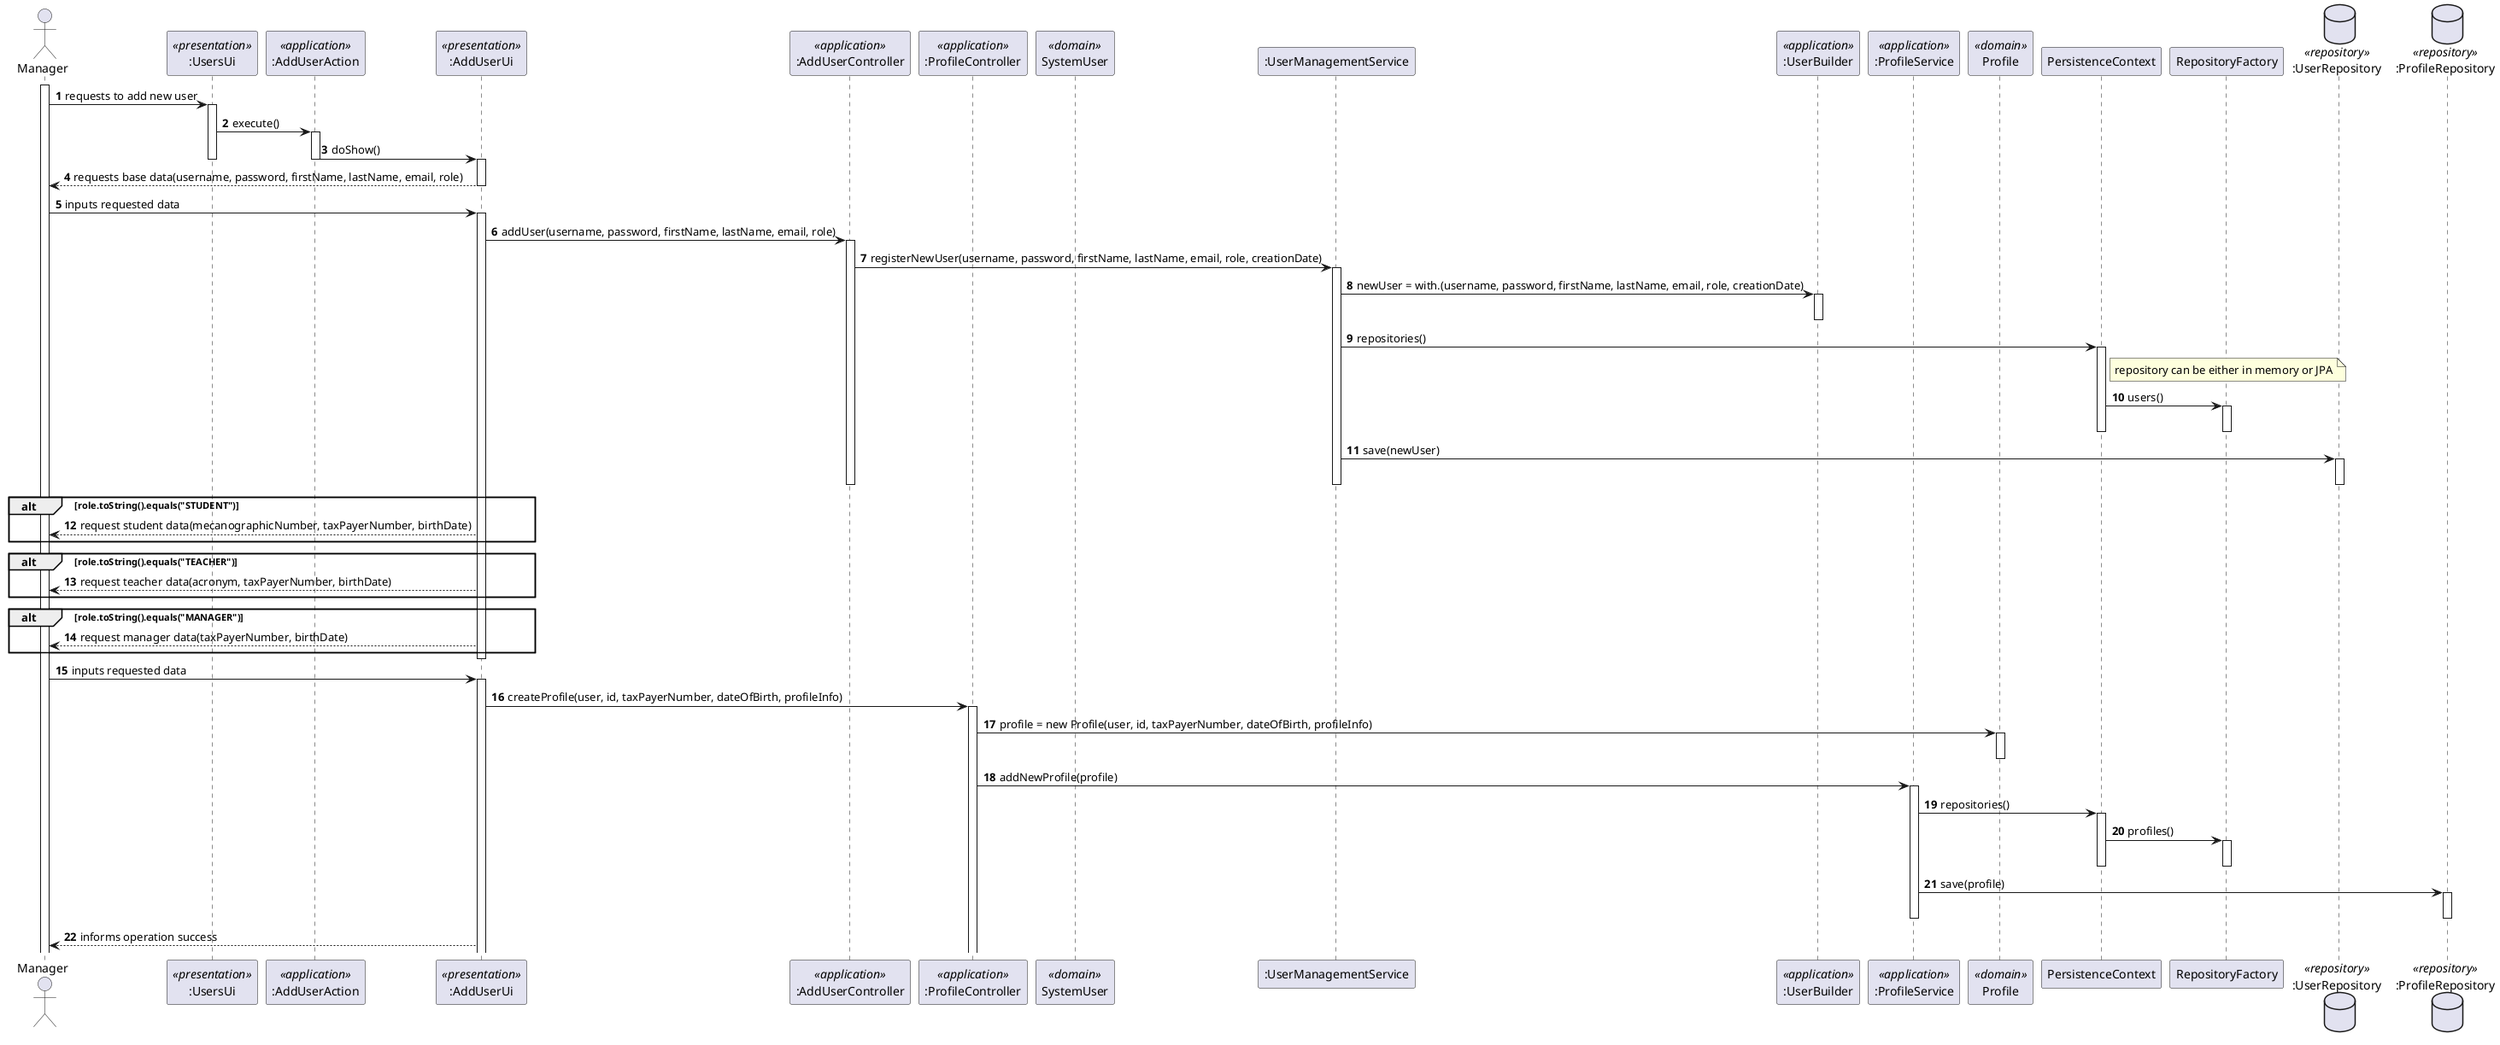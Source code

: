 @startuml
'https://plantuml.com/sequence-diagram

autonumber

actor manager as "Manager"

participant ":UsersUi" as ui <<presentation>>
participant ":AddUserAction" as action <<application>>
participant ":AddUserUi" as addUi <<presentation>>
participant ":AddUserController" as controller <<application>>
participant ":ProfileController" as profileController <<application>>
participant "SystemUser" as user <<domain>>
participant ":UserManagementService" as userService
participant ":UserBuilder" as builder <<application>>
participant ":ProfileService" as service <<application>>
participant "Profile" as profile <<domain>>
participant PersistenceContext as persistence
participant RepositoryFactory as factory
database ":UserRepository" as userRepository <<repository>>
database ":ProfileRepository" as repository <<repository>>


activate manager

manager -> ui : requests to add new user
activate ui
ui -> action : execute()
activate action
action -> addUi : doShow()
deactivate action
deactivate ui

activate addUi
addUi --> manager : requests base data(username, password, firstName, lastName, email, role)
deactivate addUi
manager -> addUi : inputs requested data
activate addUi
addUi -> controller : addUser(username, password, firstName, lastName, email, role)
activate controller
controller -> userService : registerNewUser(username, password, firstName, lastName, email, role, creationDate)
activate userService
userService -> builder : newUser = with.(username, password, firstName, lastName, email, role, creationDate)
activate builder
deactivate builder
userService -> persistence : repositories()
activate persistence
note right of persistence: repository can be either in memory or JPA
persistence -> factory : users()
activate factory
deactivate factory
deactivate persistence
userService -> userRepository : save(newUser)
activate userRepository
deactivate userRepository
deactivate userService
deactivate controller

alt role.toString().equals("STUDENT")
addUi --> manager : request student data(mecanographicNumber, taxPayerNumber, birthDate)
end
alt role.toString().equals("TEACHER")
addUi --> manager : request teacher data(acronym, taxPayerNumber, birthDate)
end
alt role.toString().equals("MANAGER")
addUi --> manager : request manager data(taxPayerNumber, birthDate)
end
deactivate addUi
manager -> addUi : inputs requested data
activate addUi
addUi -> profileController : createProfile(user, id, taxPayerNumber, dateOfBirth, profileInfo)
activate profileController
profileController -> profile : profile = new Profile(user, id, taxPayerNumber, dateOfBirth, profileInfo)
activate profile
deactivate profile
profileController -> service : addNewProfile(profile)
activate service
service -> persistence : repositories()
activate persistence
persistence -> factory : profiles()
activate factory
deactivate factory
deactivate persistence
service -> repository : save(profile)
activate repository
deactivate repository
deactivate service
deactivate controller
addUi --> manager : informs operation success


@enduml